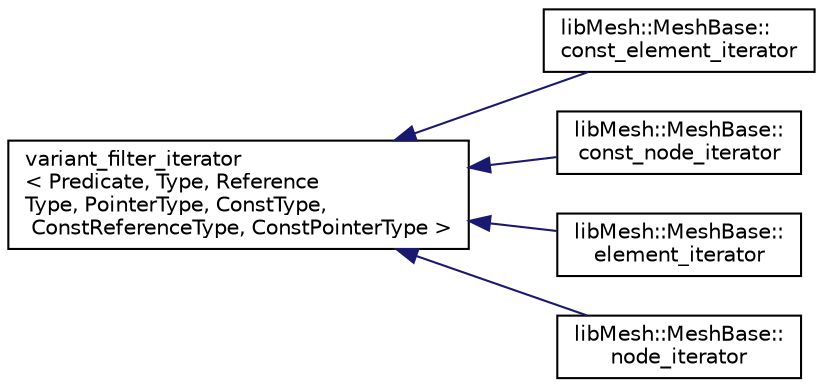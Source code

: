 digraph "类继承关系图"
{
 // INTERACTIVE_SVG=YES
  edge [fontname="Helvetica",fontsize="10",labelfontname="Helvetica",labelfontsize="10"];
  node [fontname="Helvetica",fontsize="10",shape=record];
  rankdir="LR";
  Node1 [label="variant_filter_iterator\l\< Predicate, Type, Reference\lType, PointerType, ConstType,\l ConstReferenceType, ConstPointerType \>",height=0.2,width=0.4,color="black", fillcolor="white", style="filled",URL="$classvariant__filter__iterator.html",tooltip="Original Authors: Corwin Joy * Michael Gradman cjoy@houston.rr.com * Michael.Gradman@caminus.com Caminus, Suite 1150, Two Allen Center, 1200 Smith Street, Houston, TX 77002 This class is an extension of variant_bidirectional_iterator to a filter_iterator similar to boost&#39;s. "];
  Node1 -> Node2 [dir="back",color="midnightblue",fontsize="10",style="solid",fontname="Helvetica"];
  Node2 [label="libMesh::MeshBase::\lconst_element_iterator",height=0.2,width=0.4,color="black", fillcolor="white", style="filled",URL="$structlibMesh_1_1MeshBase_1_1const__element__iterator.html",tooltip="The definition of the const_element_iterator struct. "];
  Node1 -> Node3 [dir="back",color="midnightblue",fontsize="10",style="solid",fontname="Helvetica"];
  Node3 [label="libMesh::MeshBase::\lconst_node_iterator",height=0.2,width=0.4,color="black", fillcolor="white", style="filled",URL="$structlibMesh_1_1MeshBase_1_1const__node__iterator.html",tooltip="The definition of the const_node_iterator struct. "];
  Node1 -> Node4 [dir="back",color="midnightblue",fontsize="10",style="solid",fontname="Helvetica"];
  Node4 [label="libMesh::MeshBase::\lelement_iterator",height=0.2,width=0.4,color="black", fillcolor="white", style="filled",URL="$structlibMesh_1_1MeshBase_1_1element__iterator.html",tooltip="The definition of the element_iterator struct. "];
  Node1 -> Node5 [dir="back",color="midnightblue",fontsize="10",style="solid",fontname="Helvetica"];
  Node5 [label="libMesh::MeshBase::\lnode_iterator",height=0.2,width=0.4,color="black", fillcolor="white", style="filled",URL="$structlibMesh_1_1MeshBase_1_1node__iterator.html",tooltip="The definition of the node_iterator struct. "];
}
